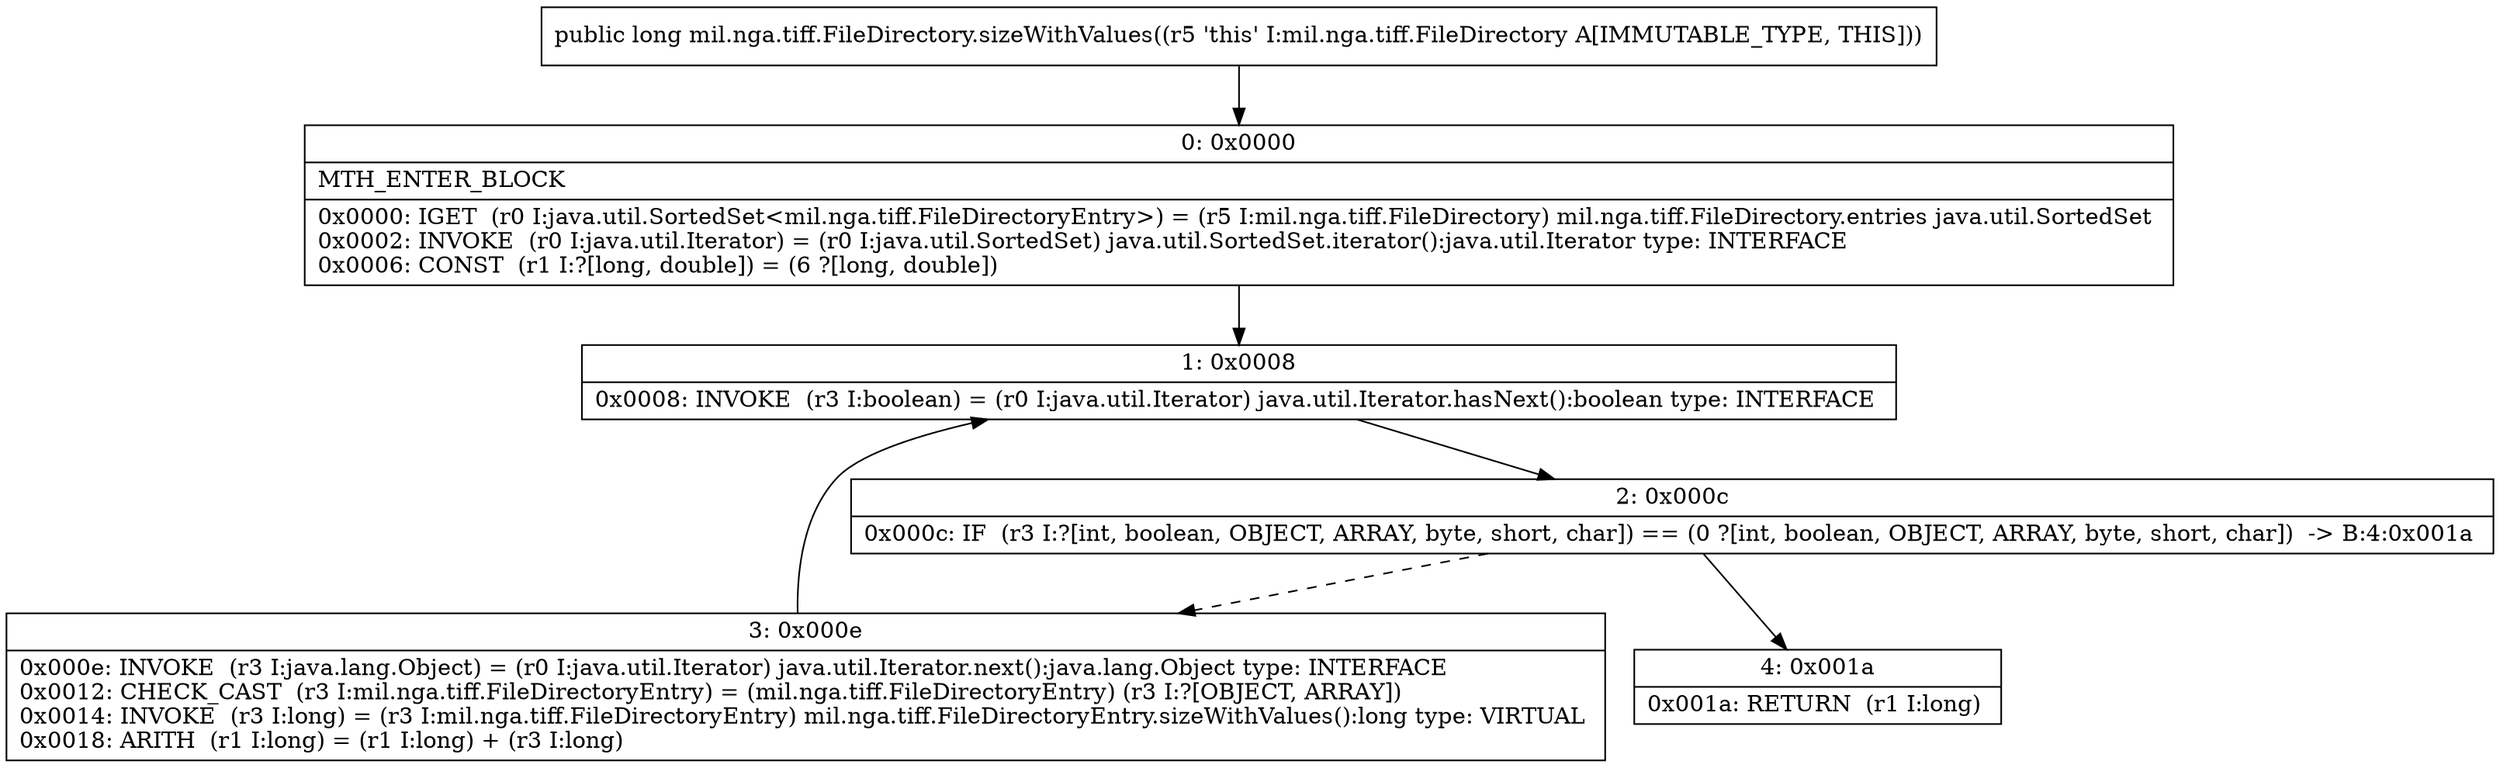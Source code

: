 digraph "CFG formil.nga.tiff.FileDirectory.sizeWithValues()J" {
Node_0 [shape=record,label="{0\:\ 0x0000|MTH_ENTER_BLOCK\l|0x0000: IGET  (r0 I:java.util.SortedSet\<mil.nga.tiff.FileDirectoryEntry\>) = (r5 I:mil.nga.tiff.FileDirectory) mil.nga.tiff.FileDirectory.entries java.util.SortedSet \l0x0002: INVOKE  (r0 I:java.util.Iterator) = (r0 I:java.util.SortedSet) java.util.SortedSet.iterator():java.util.Iterator type: INTERFACE \l0x0006: CONST  (r1 I:?[long, double]) = (6 ?[long, double]) \l}"];
Node_1 [shape=record,label="{1\:\ 0x0008|0x0008: INVOKE  (r3 I:boolean) = (r0 I:java.util.Iterator) java.util.Iterator.hasNext():boolean type: INTERFACE \l}"];
Node_2 [shape=record,label="{2\:\ 0x000c|0x000c: IF  (r3 I:?[int, boolean, OBJECT, ARRAY, byte, short, char]) == (0 ?[int, boolean, OBJECT, ARRAY, byte, short, char])  \-\> B:4:0x001a \l}"];
Node_3 [shape=record,label="{3\:\ 0x000e|0x000e: INVOKE  (r3 I:java.lang.Object) = (r0 I:java.util.Iterator) java.util.Iterator.next():java.lang.Object type: INTERFACE \l0x0012: CHECK_CAST  (r3 I:mil.nga.tiff.FileDirectoryEntry) = (mil.nga.tiff.FileDirectoryEntry) (r3 I:?[OBJECT, ARRAY]) \l0x0014: INVOKE  (r3 I:long) = (r3 I:mil.nga.tiff.FileDirectoryEntry) mil.nga.tiff.FileDirectoryEntry.sizeWithValues():long type: VIRTUAL \l0x0018: ARITH  (r1 I:long) = (r1 I:long) + (r3 I:long) \l}"];
Node_4 [shape=record,label="{4\:\ 0x001a|0x001a: RETURN  (r1 I:long) \l}"];
MethodNode[shape=record,label="{public long mil.nga.tiff.FileDirectory.sizeWithValues((r5 'this' I:mil.nga.tiff.FileDirectory A[IMMUTABLE_TYPE, THIS])) }"];
MethodNode -> Node_0;
Node_0 -> Node_1;
Node_1 -> Node_2;
Node_2 -> Node_3[style=dashed];
Node_2 -> Node_4;
Node_3 -> Node_1;
}

